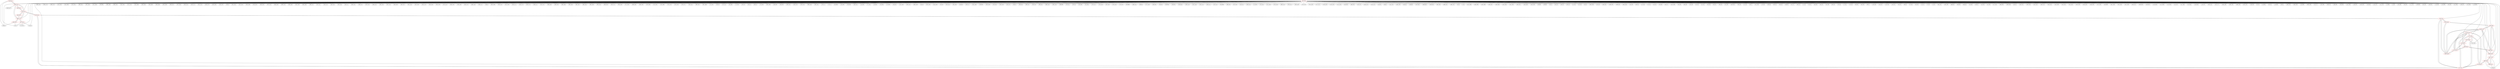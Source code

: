 graph {
	563 [label="(563) R2_T1" color=red]
	9 [label="(9) U1"]
	239 [label="(239) J5"]
	565 [label="(565) U2_T1"]
	564 [label="(564) R5_T1" color=red]
	570 [label="(570) U3_T1"]
	568 [label="(568) U1_T1"]
	565 [label="(565) U2_T1" color=red]
	570 [label="(570) U3_T1"]
	568 [label="(568) U1_T1"]
	563 [label="(563) R2_T1"]
	562 [label="(562) R1_T1"]
	569 [label="(569) R6_T1"]
	566 [label="(566) R3_T1" color=red]
	239 [label="(239) J5"]
	9 [label="(9) U1"]
	568 [label="(568) U1_T1"]
	567 [label="(567) R4_T1" color=red]
	9 [label="(9) U1"]
	212 [label="(212) J4"]
	217 [label="(217) R71"]
	568 [label="(568) U1_T1"]
	568 [label="(568) U1_T1" color=red]
	567 [label="(567) R4_T1"]
	565 [label="(565) U2_T1"]
	570 [label="(570) U3_T1"]
	564 [label="(564) R5_T1"]
	566 [label="(566) R3_T1"]
	569 [label="(569) R6_T1" color=red]
	570 [label="(570) U3_T1"]
	565 [label="(565) U2_T1"]
	570 [label="(570) U3_T1" color=red]
	569 [label="(569) R6_T1"]
	564 [label="(564) R5_T1"]
	565 [label="(565) U2_T1"]
	568 [label="(568) U1_T1"]
	579 [label="(579) R15_P1"]
	571 [label="(571) T3_P1" color=red]
	575 [label="(575) R14_P1"]
	576 [label="(576) T6_P1"]
	574 [label="(574) R13_P1"]
	573 [label="(573) R12_P1"]
	572 [label="(572) T2_P1"]
	572 [label="(572) T2_P1" color=red]
	574 [label="(574) R13_P1"]
	571 [label="(571) T3_P1"]
	573 [label="(573) R12_P1"]
	578 [label="(578) T5_P1"]
	579 [label="(579) R15_P1"]
	573 [label="(573) R12_P1" color=red]
	584 [label="(584) R21_P1"]
	580 [label="(580) R16_P1"]
	577 [label="(577) R17_P1"]
	574 [label="(574) R13_P1"]
	571 [label="(571) T3_P1"]
	572 [label="(572) T2_P1"]
	574 [label="(574) R13_P1" color=red]
	588 [label="(588) T4_P1"]
	571 [label="(571) T3_P1"]
	573 [label="(573) R12_P1"]
	572 [label="(572) T2_P1"]
	575 [label="(575) R14_P1" color=red]
	272 [label="(272) U22"]
	571 [label="(571) T3_P1"]
	576 [label="(576) T6_P1"]
	576 [label="(576) T6_P1" color=red]
	575 [label="(575) R14_P1"]
	571 [label="(571) T3_P1"]
	585 [label="(585) R22_P1"]
	577 [label="(577) R17_P1"]
	577 [label="(577) R17_P1" color=red]
	584 [label="(584) R21_P1"]
	580 [label="(580) R16_P1"]
	573 [label="(573) R12_P1"]
	585 [label="(585) R22_P1"]
	576 [label="(576) T6_P1"]
	578 [label="(578) T5_P1" color=red]
	572 [label="(572) T2_P1"]
	579 [label="(579) R15_P1"]
	580 [label="(580) R16_P1"]
	581 [label="(581) R20_P1"]
	579 [label="(579) R15_P1" color=red]
	570 [label="(570) U3_T1"]
	572 [label="(572) T2_P1"]
	578 [label="(578) T5_P1"]
	580 [label="(580) R16_P1" color=red]
	584 [label="(584) R21_P1"]
	573 [label="(573) R12_P1"]
	577 [label="(577) R17_P1"]
	578 [label="(578) T5_P1"]
	581 [label="(581) R20_P1"]
	581 [label="(581) R20_P1" color=red]
	582 [label="(582) T8_P1"]
	580 [label="(580) R16_P1"]
	578 [label="(578) T5_P1"]
	582 [label="(582) T8_P1" color=red]
	583 [label="(583) T9_P1"]
	584 [label="(584) R21_P1"]
	586 [label="(586) R19_P1"]
	581 [label="(581) R20_P1"]
	583 [label="(583) T9_P1" color=red]
	585 [label="(585) R22_P1"]
	584 [label="(584) R21_P1"]
	582 [label="(582) T8_P1"]
	586 [label="(586) R19_P1"]
	584 [label="(584) R21_P1" color=red]
	580 [label="(580) R16_P1"]
	573 [label="(573) R12_P1"]
	577 [label="(577) R17_P1"]
	583 [label="(583) T9_P1"]
	582 [label="(582) T8_P1"]
	586 [label="(586) R19_P1"]
	585 [label="(585) R22_P1" color=red]
	583 [label="(583) T9_P1"]
	576 [label="(576) T6_P1"]
	577 [label="(577) R17_P1"]
	586 [label="(586) R19_P1" color=red]
	583 [label="(583) T9_P1"]
	584 [label="(584) R21_P1"]
	582 [label="(582) T8_P1"]
	587 [label="(587) T7_P1"]
	587 [label="(587) T7_P1" color=red]
	589 [label="(589) R1_P1"]
	588 [label="(588) T4_P1"]
	279 [label="(279) J10"]
	586 [label="(586) R19_P1"]
	588 [label="(588) T4_P1" color=red]
	574 [label="(574) R13_P1"]
	589 [label="(589) R1_P1"]
	587 [label="(587) T7_P1"]
	279 [label="(279) J10"]
	589 [label="(589) R1_P1" color=red]
	588 [label="(588) T4_P1"]
	587 [label="(587) T7_P1"]
	279 [label="(279) J10"]
	590 [label="(590) GND" color=red]
	396 [label="(396) C223"]
	395 [label="(395) C174"]
	394 [label="(394) C170"]
	414 [label="(414) C164"]
	412 [label="(412) C200"]
	413 [label="(413) C201"]
	406 [label="(406) C181"]
	407 [label="(407) C185"]
	411 [label="(411) C196"]
	209 [label="(209) R65"]
	408 [label="(408) C189"]
	409 [label="(409) C193"]
	410 [label="(410) C192"]
	417 [label="(417) C176"]
	415 [label="(415) C168"]
	433 [label="(433) C182"]
	204 [label="(204) C269"]
	434 [label="(434) C186"]
	435 [label="(435) C188"]
	436 [label="(436) C197"]
	437 [label="(437) C204"]
	432 [label="(432) C125"]
	416 [label="(416) C172"]
	431 [label="(431) C123"]
	418 [label="(418) C179"]
	419 [label="(419) C183"]
	420 [label="(420) C187"]
	195 [label="(195) J3"]
	421 [label="(421) C191"]
	422 [label="(422) C195"]
	423 [label="(423) C198"]
	424 [label="(424) C202"]
	403 [label="(403) C232"]
	397 [label="(397) C225"]
	404 [label="(404) C234"]
	399 [label="(399) C224"]
	400 [label="(400) C226"]
	401 [label="(401) C228"]
	402 [label="(402) C230"]
	398 [label="(398) C222"]
	427 [label="(427) C217"]
	428 [label="(428) C219"]
	429 [label="(429) C235"]
	430 [label="(430) C236"]
	202 [label="(202) U11"]
	383 [label="(383) C231"]
	208 [label="(208) C275"]
	207 [label="(207) C274"]
	206 [label="(206) C273"]
	405 [label="(405) C220"]
	447 [label="(447) C124"]
	439 [label="(439) C206"]
	440 [label="(440) C207"]
	441 [label="(441) C156"]
	442 [label="(442) C169"]
	443 [label="(443) C178"]
	444 [label="(444) C184"]
	445 [label="(445) C190"]
	197 [label="(197) C110"]
	446 [label="(446) C194"]
	196 [label="(196) C109"]
	455 [label="(455) C122"]
	448 [label="(448) C126"]
	449 [label="(449) C127"]
	194 [label="(194) J2"]
	465 [label="(465) C288"]
	450 [label="(450) C155"]
	451 [label="(451) C160"]
	452 [label="(452) C171"]
	453 [label="(453) C173"]
	454 [label="(454) C175"]
	198 [label="(198) C111"]
	457 [label="(457) C227"]
	458 [label="(458) C229"]
	459 [label="(459) C233"]
	464 [label="(464) C264"]
	460 [label="(460) C246"]
	461 [label="(461) C247"]
	462 [label="(462) C252"]
	463 [label="(463) C260"]
	392 [label="(392) C162"]
	438 [label="(438) C205"]
	426 [label="(426) C215"]
	393 [label="(393) C166"]
	471 [label="(471) C282"]
	468 [label="(468) C285"]
	469 [label="(469) C284"]
	470 [label="(470) C283"]
	472 [label="(472) C281"]
	473 [label="(473) C280"]
	474 [label="(474) C279"]
	475 [label="(475) C278"]
	476 [label="(476) C277"]
	425 [label="(425) C213"]
	466 [label="(466) C287"]
	467 [label="(467) C286"]
	9 [label="(9) U1"]
	172 [label="(172) C82"]
	106 [label="(106) U8"]
	107 [label="(107) U10"]
	181 [label="(181) R50"]
	173 [label="(173) C83"]
	105 [label="(105) U9"]
	104 [label="(104) U5"]
	108 [label="(108) U4"]
	170 [label="(170) C80"]
	382 [label="(382) C208"]
	166 [label="(166) C98"]
	168 [label="(168) C99"]
	169 [label="(169) C102"]
	203 [label="(203) C270"]
	379 [label="(379) C216"]
	380 [label="(380) C218"]
	381 [label="(381) C221"]
	178 [label="(178) C71"]
	179 [label="(179) U7"]
	162 [label="(162) R58"]
	176 [label="(176) C69"]
	148 [label="(148) C88"]
	149 [label="(149) C101"]
	151 [label="(151) R52"]
	171 [label="(171) C81"]
	153 [label="(153) R61"]
	155 [label="(155) R54"]
	157 [label="(157) R63"]
	146 [label="(146) C87"]
	147 [label="(147) C100"]
	325 [label="(325) C147"]
	306 [label="(306) C138"]
	241 [label="(241) J6"]
	324 [label="(324) C146"]
	314 [label="(314) C139"]
	237 [label="(237) J8"]
	310 [label="(310) C141"]
	301 [label="(301) U28"]
	242 [label="(242) JP3"]
	234 [label="(234) U17"]
	322 [label="(322) C148"]
	238 [label="(238) FB4"]
	323 [label="(323) C149"]
	319 [label="(319) U26"]
	318 [label="(318) C140"]
	321 [label="(321) U27"]
	239 [label="(239) J5"]
	240 [label="(240) X1"]
	299 [label="(299) U30"]
	300 [label="(300) U31"]
	295 [label="(295) U29"]
	296 [label="(296) U23"]
	284 [label="(284) C132"]
	285 [label="(285) C133"]
	288 [label="(288) R98"]
	274 [label="(274) U21"]
	287 [label="(287) Q2"]
	279 [label="(279) J10"]
	252 [label="(252) DS6"]
	251 [label="(251) DS5"]
	278 [label="(278) C137"]
	275 [label="(275) C134"]
	257 [label="(257) U18"]
	276 [label="(276) C135"]
	272 [label="(272) U22"]
	273 [label="(273) U20"]
	249 [label="(249) R88"]
	248 [label="(248) C131"]
	283 [label="(283) D5"]
	277 [label="(277) C136"]
	256 [label="(256) SW1"]
	282 [label="(282) D4"]
	359 [label="(359) FB5"]
	228 [label="(228) R75"]
	353 [label="(353) R125"]
	230 [label="(230) C116"]
	231 [label="(231) C118"]
	232 [label="(232) C114"]
	233 [label="(233) C117"]
	227 [label="(227) U13"]
	212 [label="(212) J4"]
	355 [label="(355) FB6"]
	356 [label="(356) U35"]
	357 [label="(357) U36"]
	210 [label="(210) U12"]
	229 [label="(229) C115"]
	211 [label="(211) BT1"]
	372 [label="(372) U32"]
	271 [label="(271) C130"]
	270 [label="(270) C128"]
	269 [label="(269) C119"]
	376 [label="(376) C157"]
	263 [label="(263) C129"]
	374 [label="(374) C150"]
	375 [label="(375) C158"]
	377 [label="(377) C121"]
	378 [label="(378) C120"]
	370 [label="(370) C153"]
	371 [label="(371) C154"]
	262 [label="(262) DS3"]
	366 [label="(366) U34"]
	337 [label="(337) U37"]
	226 [label="(226) C113"]
	225 [label="(225) C112"]
	223 [label="(223) D1"]
	350 [label="(350) J7"]
	221 [label="(221) U14"]
	340 [label="(340) C159"]
	342 [label="(342) J13"]
	346 [label="(346) JP4"]
	347 [label="(347) R122"]
	348 [label="(348) R123"]
	349 [label="(349) R124"]
	367 [label="(367) U33"]
	368 [label="(368) C151"]
	369 [label="(369) C152"]
	8 [label="(8) U3"]
	7 [label="(7) U2"]
	527 [label="(527) C248"]
	536 [label="(536) C265"]
	535 [label="(535) C258"]
	534 [label="(534) C257"]
	533 [label="(533) C255"]
	532 [label="(532) C254"]
	531 [label="(531) C253"]
	530 [label="(530) C251"]
	529 [label="(529) C250"]
	528 [label="(528) C249"]
	39 [label="(39) R30"]
	38 [label="(38) R29"]
	54 [label="(54) C2"]
	50 [label="(50) C13"]
	46 [label="(46) C32"]
	49 [label="(49) C10"]
	51 [label="(51) C16"]
	45 [label="(45) C29"]
	55 [label="(55) C5"]
	509 [label="(509) C256"]
	52 [label="(52) C19"]
	503 [label="(503) U42"]
	508 [label="(508) C261"]
	496 [label="(496) U43"]
	494 [label="(494) C244"]
	44 [label="(44) C49"]
	48 [label="(48) C52"]
	47 [label="(47) C28"]
	75 [label="(75) C15"]
	53 [label="(53) C22"]
	59 [label="(59) C60"]
	65 [label="(65) C11"]
	553 [label="(553) C266"]
	58 [label="(58) C59"]
	89 [label="(89) C36"]
	93 [label="(93) C48"]
	92 [label="(92) C45"]
	91 [label="(91) C42"]
	90 [label="(90) C39"]
	94 [label="(94) C51"]
	88 [label="(88) C33"]
	87 [label="(87) C30"]
	550 [label="(550) R152"]
	86 [label="(86) C53"]
	57 [label="(57) C25"]
	56 [label="(56) C1"]
	551 [label="(551) U49"]
	70 [label="(70) C26"]
	559 [label="(559) Q4"]
	69 [label="(69) C23"]
	68 [label="(68) C20"]
	558 [label="(558) Q3"]
	67 [label="(67) C17"]
	66 [label="(66) C14"]
	71 [label="(71) C3"]
	79 [label="(79) C27"]
	83 [label="(83) C44"]
	82 [label="(82) C41"]
	81 [label="(81) C38"]
	80 [label="(80) C35"]
	78 [label="(78) C24"]
	77 [label="(77) C21"]
	76 [label="(76) C18"]
	96 [label="(96) C61"]
	85 [label="(85) C50"]
	99 [label="(99) C7"]
	103 [label="(103) C58"]
	102 [label="(102) C57"]
	101 [label="(101) C34"]
	100 [label="(100) C31"]
	84 [label="(84) C47"]
	98 [label="(98) C4"]
	97 [label="(97) C62"]
	95 [label="(95) C54"]
	74 [label="(74) C12"]
	73 [label="(73) C9"]
	72 [label="(72) C6"]
	481 [label="(481) U41"]
	487 [label="(487) U46"]
	486 [label="(486) J18"]
	485 [label="(485) D8"]
	484 [label="(484) J16"]
	43 [label="(43) C46"]
	478 [label="(478) J17"]
	42 [label="(42) C43"]
	41 [label="(41) C40"]
	477 [label="(477) U45"]
	488 [label="(488) SW3"]
	490 [label="(490) R138"]
	40 [label="(40) C37"]
	545 [label="(545) C211"]
	549 [label="(549) C245"]
	547 [label="(547) C212"]
	546 [label="(546) C214"]
	544 [label="(544) C210"]
	543 [label="(543) C209"]
	542 [label="(542) C241"]
	541 [label="(541) C242"]
	540 [label="(540) C259"]
	539 [label="(539) C243"]
	538 [label="(538) C263"]
	537 [label="(537) C262"]
	493 [label="(493) FB9"]
	491 [label="(491) C238"]
	502 [label="(502) C240"]
	501 [label="(501) C239"]
	500 [label="(500) C237"]
	499 [label="(499) R136"]
	520 [label="(520) R147"]
	519 [label="(519) R146"]
	521 [label="(521) R148"]
	513 [label="(513) R144"]
	512 [label="(512) U47"]
	517 [label="(517) U48"]
	515 [label="(515) R141"]
	516 [label="(516) R142"]
	125 [label="(125) C67"]
	390 [label="(390) C161"]
	391 [label="(391) C177"]
	384 [label="(384) C199"]
	389 [label="(389) C165"]
	386 [label="(386) C163"]
	387 [label="(387) C167"]
	184 [label="(184) C93"]
	61 [label="(61) C8"]
	118 [label="(118) R42"]
	60 [label="(60) C55"]
	120 [label="(120) R45"]
	193 [label="(193) J1"]
	186 [label="(186) C276"]
	385 [label="(385) C203"]
	122 [label="(122) R40"]
	388 [label="(388) C180"]
	191 [label="(191) C77"]
	187 [label="(187) C96"]
	188 [label="(188) C70"]
	189 [label="(189) C68"]
	190 [label="(190) C90"]
	141 [label="(141) C104"]
	140 [label="(140) C92"]
	139 [label="(139) C103"]
	129 [label="(129) C65"]
	132 [label="(132) C79"]
	131 [label="(131) C78"]
	12 [label="(12) R28"]
	11 [label="(11) R2"]
	130 [label="(130) C66"]
	63 [label="(63) C63"]
	111 [label="(111) C76"]
	109 [label="(109) R59"]
	62 [label="(62) C56"]
	138 [label="(138) C91"]
	134 [label="(134) C86"]
	133 [label="(133) R46"]
	64 [label="(64) C64"]
	137 [label="(137) C85"]
	136 [label="(136) C97"]
	135 [label="(135) C84"]
	113 [label="(113) R34"]
	570 [label="(570) U3_T1"]
	568 [label="(568) U1_T1"]
	565 [label="(565) U2_T1"]
	571 [label="(571) T3_P1"]
	588 [label="(588) T4_P1"]
	587 [label="(587) T7_P1"]
	578 [label="(578) T5_P1"]
	583 [label="(583) T9_P1"]
	582 [label="(582) T8_P1"]
	576 [label="(576) T6_P1"]
	572 [label="(572) T2_P1"]
	563 -- 9
	563 -- 239
	563 -- 565
	564 -- 570
	564 -- 568
	565 -- 570
	565 -- 568
	565 -- 563
	565 -- 562
	565 -- 569
	566 -- 239
	566 -- 9
	566 -- 568
	567 -- 9
	567 -- 212
	567 -- 217
	567 -- 568
	568 -- 567
	568 -- 565
	568 -- 570
	568 -- 564
	568 -- 566
	569 -- 570
	569 -- 565
	570 -- 569
	570 -- 564
	570 -- 565
	570 -- 568
	570 -- 579
	571 -- 575
	571 -- 576
	571 -- 574
	571 -- 573
	571 -- 572
	572 -- 574
	572 -- 571
	572 -- 573
	572 -- 578
	572 -- 579
	573 -- 584
	573 -- 580
	573 -- 577
	573 -- 574
	573 -- 571
	573 -- 572
	574 -- 588
	574 -- 571
	574 -- 573
	574 -- 572
	575 -- 272
	575 -- 571
	575 -- 576
	576 -- 575
	576 -- 571
	576 -- 585
	576 -- 577
	577 -- 584
	577 -- 580
	577 -- 573
	577 -- 585
	577 -- 576
	578 -- 572
	578 -- 579
	578 -- 580
	578 -- 581
	579 -- 570
	579 -- 572
	579 -- 578
	580 -- 584
	580 -- 573
	580 -- 577
	580 -- 578
	580 -- 581
	581 -- 582
	581 -- 580
	581 -- 578
	582 -- 583
	582 -- 584
	582 -- 586
	582 -- 581
	583 -- 585
	583 -- 584
	583 -- 582
	583 -- 586
	584 -- 580
	584 -- 573
	584 -- 577
	584 -- 583
	584 -- 582
	584 -- 586
	585 -- 583
	585 -- 576
	585 -- 577
	586 -- 583
	586 -- 584
	586 -- 582
	586 -- 587
	587 -- 589
	587 -- 588
	587 -- 279
	587 -- 586
	588 -- 574
	588 -- 589
	588 -- 587
	588 -- 279
	589 -- 588
	589 -- 587
	589 -- 279
	590 -- 396
	590 -- 395
	590 -- 394
	590 -- 414
	590 -- 412
	590 -- 413
	590 -- 406
	590 -- 407
	590 -- 411
	590 -- 209
	590 -- 408
	590 -- 409
	590 -- 410
	590 -- 417
	590 -- 415
	590 -- 433
	590 -- 204
	590 -- 434
	590 -- 435
	590 -- 436
	590 -- 437
	590 -- 432
	590 -- 416
	590 -- 431
	590 -- 418
	590 -- 419
	590 -- 420
	590 -- 195
	590 -- 421
	590 -- 422
	590 -- 423
	590 -- 424
	590 -- 403
	590 -- 397
	590 -- 404
	590 -- 399
	590 -- 400
	590 -- 401
	590 -- 402
	590 -- 398
	590 -- 427
	590 -- 428
	590 -- 429
	590 -- 430
	590 -- 202
	590 -- 383
	590 -- 208
	590 -- 207
	590 -- 206
	590 -- 405
	590 -- 447
	590 -- 439
	590 -- 440
	590 -- 441
	590 -- 442
	590 -- 443
	590 -- 444
	590 -- 445
	590 -- 197
	590 -- 446
	590 -- 196
	590 -- 455
	590 -- 448
	590 -- 449
	590 -- 194
	590 -- 465
	590 -- 450
	590 -- 451
	590 -- 452
	590 -- 453
	590 -- 454
	590 -- 198
	590 -- 457
	590 -- 458
	590 -- 459
	590 -- 464
	590 -- 460
	590 -- 461
	590 -- 462
	590 -- 463
	590 -- 392
	590 -- 438
	590 -- 426
	590 -- 393
	590 -- 471
	590 -- 468
	590 -- 469
	590 -- 470
	590 -- 472
	590 -- 473
	590 -- 474
	590 -- 475
	590 -- 476
	590 -- 425
	590 -- 466
	590 -- 467
	590 -- 9
	590 -- 172
	590 -- 106
	590 -- 107
	590 -- 181
	590 -- 173
	590 -- 105
	590 -- 104
	590 -- 108
	590 -- 170
	590 -- 382
	590 -- 166
	590 -- 168
	590 -- 169
	590 -- 203
	590 -- 379
	590 -- 380
	590 -- 381
	590 -- 178
	590 -- 179
	590 -- 162
	590 -- 176
	590 -- 148
	590 -- 149
	590 -- 151
	590 -- 171
	590 -- 153
	590 -- 155
	590 -- 157
	590 -- 146
	590 -- 147
	590 -- 325
	590 -- 306
	590 -- 241
	590 -- 324
	590 -- 314
	590 -- 237
	590 -- 310
	590 -- 301
	590 -- 242
	590 -- 234
	590 -- 322
	590 -- 238
	590 -- 323
	590 -- 319
	590 -- 318
	590 -- 321
	590 -- 239
	590 -- 240
	590 -- 299
	590 -- 300
	590 -- 295
	590 -- 296
	590 -- 284
	590 -- 285
	590 -- 288
	590 -- 274
	590 -- 287
	590 -- 279
	590 -- 252
	590 -- 251
	590 -- 278
	590 -- 275
	590 -- 257
	590 -- 276
	590 -- 272
	590 -- 273
	590 -- 249
	590 -- 248
	590 -- 283
	590 -- 277
	590 -- 256
	590 -- 282
	590 -- 359
	590 -- 228
	590 -- 353
	590 -- 230
	590 -- 231
	590 -- 232
	590 -- 233
	590 -- 227
	590 -- 212
	590 -- 355
	590 -- 356
	590 -- 357
	590 -- 210
	590 -- 229
	590 -- 211
	590 -- 372
	590 -- 271
	590 -- 270
	590 -- 269
	590 -- 376
	590 -- 263
	590 -- 374
	590 -- 375
	590 -- 377
	590 -- 378
	590 -- 370
	590 -- 371
	590 -- 262
	590 -- 366
	590 -- 337
	590 -- 226
	590 -- 225
	590 -- 223
	590 -- 350
	590 -- 221
	590 -- 340
	590 -- 342
	590 -- 346
	590 -- 347
	590 -- 348
	590 -- 349
	590 -- 367
	590 -- 368
	590 -- 369
	590 -- 8
	590 -- 7
	590 -- 527
	590 -- 536
	590 -- 535
	590 -- 534
	590 -- 533
	590 -- 532
	590 -- 531
	590 -- 530
	590 -- 529
	590 -- 528
	590 -- 39
	590 -- 38
	590 -- 54
	590 -- 50
	590 -- 46
	590 -- 49
	590 -- 51
	590 -- 45
	590 -- 55
	590 -- 509
	590 -- 52
	590 -- 503
	590 -- 508
	590 -- 496
	590 -- 494
	590 -- 44
	590 -- 48
	590 -- 47
	590 -- 75
	590 -- 53
	590 -- 59
	590 -- 65
	590 -- 553
	590 -- 58
	590 -- 89
	590 -- 93
	590 -- 92
	590 -- 91
	590 -- 90
	590 -- 94
	590 -- 88
	590 -- 87
	590 -- 550
	590 -- 86
	590 -- 57
	590 -- 56
	590 -- 551
	590 -- 70
	590 -- 559
	590 -- 69
	590 -- 68
	590 -- 558
	590 -- 67
	590 -- 66
	590 -- 71
	590 -- 79
	590 -- 83
	590 -- 82
	590 -- 81
	590 -- 80
	590 -- 78
	590 -- 77
	590 -- 76
	590 -- 96
	590 -- 85
	590 -- 99
	590 -- 103
	590 -- 102
	590 -- 101
	590 -- 100
	590 -- 84
	590 -- 98
	590 -- 97
	590 -- 95
	590 -- 74
	590 -- 73
	590 -- 72
	590 -- 481
	590 -- 487
	590 -- 486
	590 -- 485
	590 -- 484
	590 -- 43
	590 -- 478
	590 -- 42
	590 -- 41
	590 -- 477
	590 -- 488
	590 -- 490
	590 -- 40
	590 -- 545
	590 -- 549
	590 -- 547
	590 -- 546
	590 -- 544
	590 -- 543
	590 -- 542
	590 -- 541
	590 -- 540
	590 -- 539
	590 -- 538
	590 -- 537
	590 -- 493
	590 -- 491
	590 -- 502
	590 -- 501
	590 -- 500
	590 -- 499
	590 -- 520
	590 -- 519
	590 -- 521
	590 -- 513
	590 -- 512
	590 -- 517
	590 -- 515
	590 -- 516
	590 -- 125
	590 -- 390
	590 -- 391
	590 -- 384
	590 -- 389
	590 -- 386
	590 -- 387
	590 -- 184
	590 -- 61
	590 -- 118
	590 -- 60
	590 -- 120
	590 -- 193
	590 -- 186
	590 -- 385
	590 -- 122
	590 -- 388
	590 -- 191
	590 -- 187
	590 -- 188
	590 -- 189
	590 -- 190
	590 -- 141
	590 -- 140
	590 -- 139
	590 -- 129
	590 -- 132
	590 -- 131
	590 -- 12
	590 -- 11
	590 -- 130
	590 -- 63
	590 -- 111
	590 -- 109
	590 -- 62
	590 -- 138
	590 -- 134
	590 -- 133
	590 -- 64
	590 -- 137
	590 -- 136
	590 -- 135
	590 -- 113
	590 -- 570
	590 -- 568
	590 -- 565
	590 -- 571
	590 -- 588
	590 -- 587
	590 -- 578
	590 -- 583
	590 -- 582
	590 -- 576
	590 -- 572
}